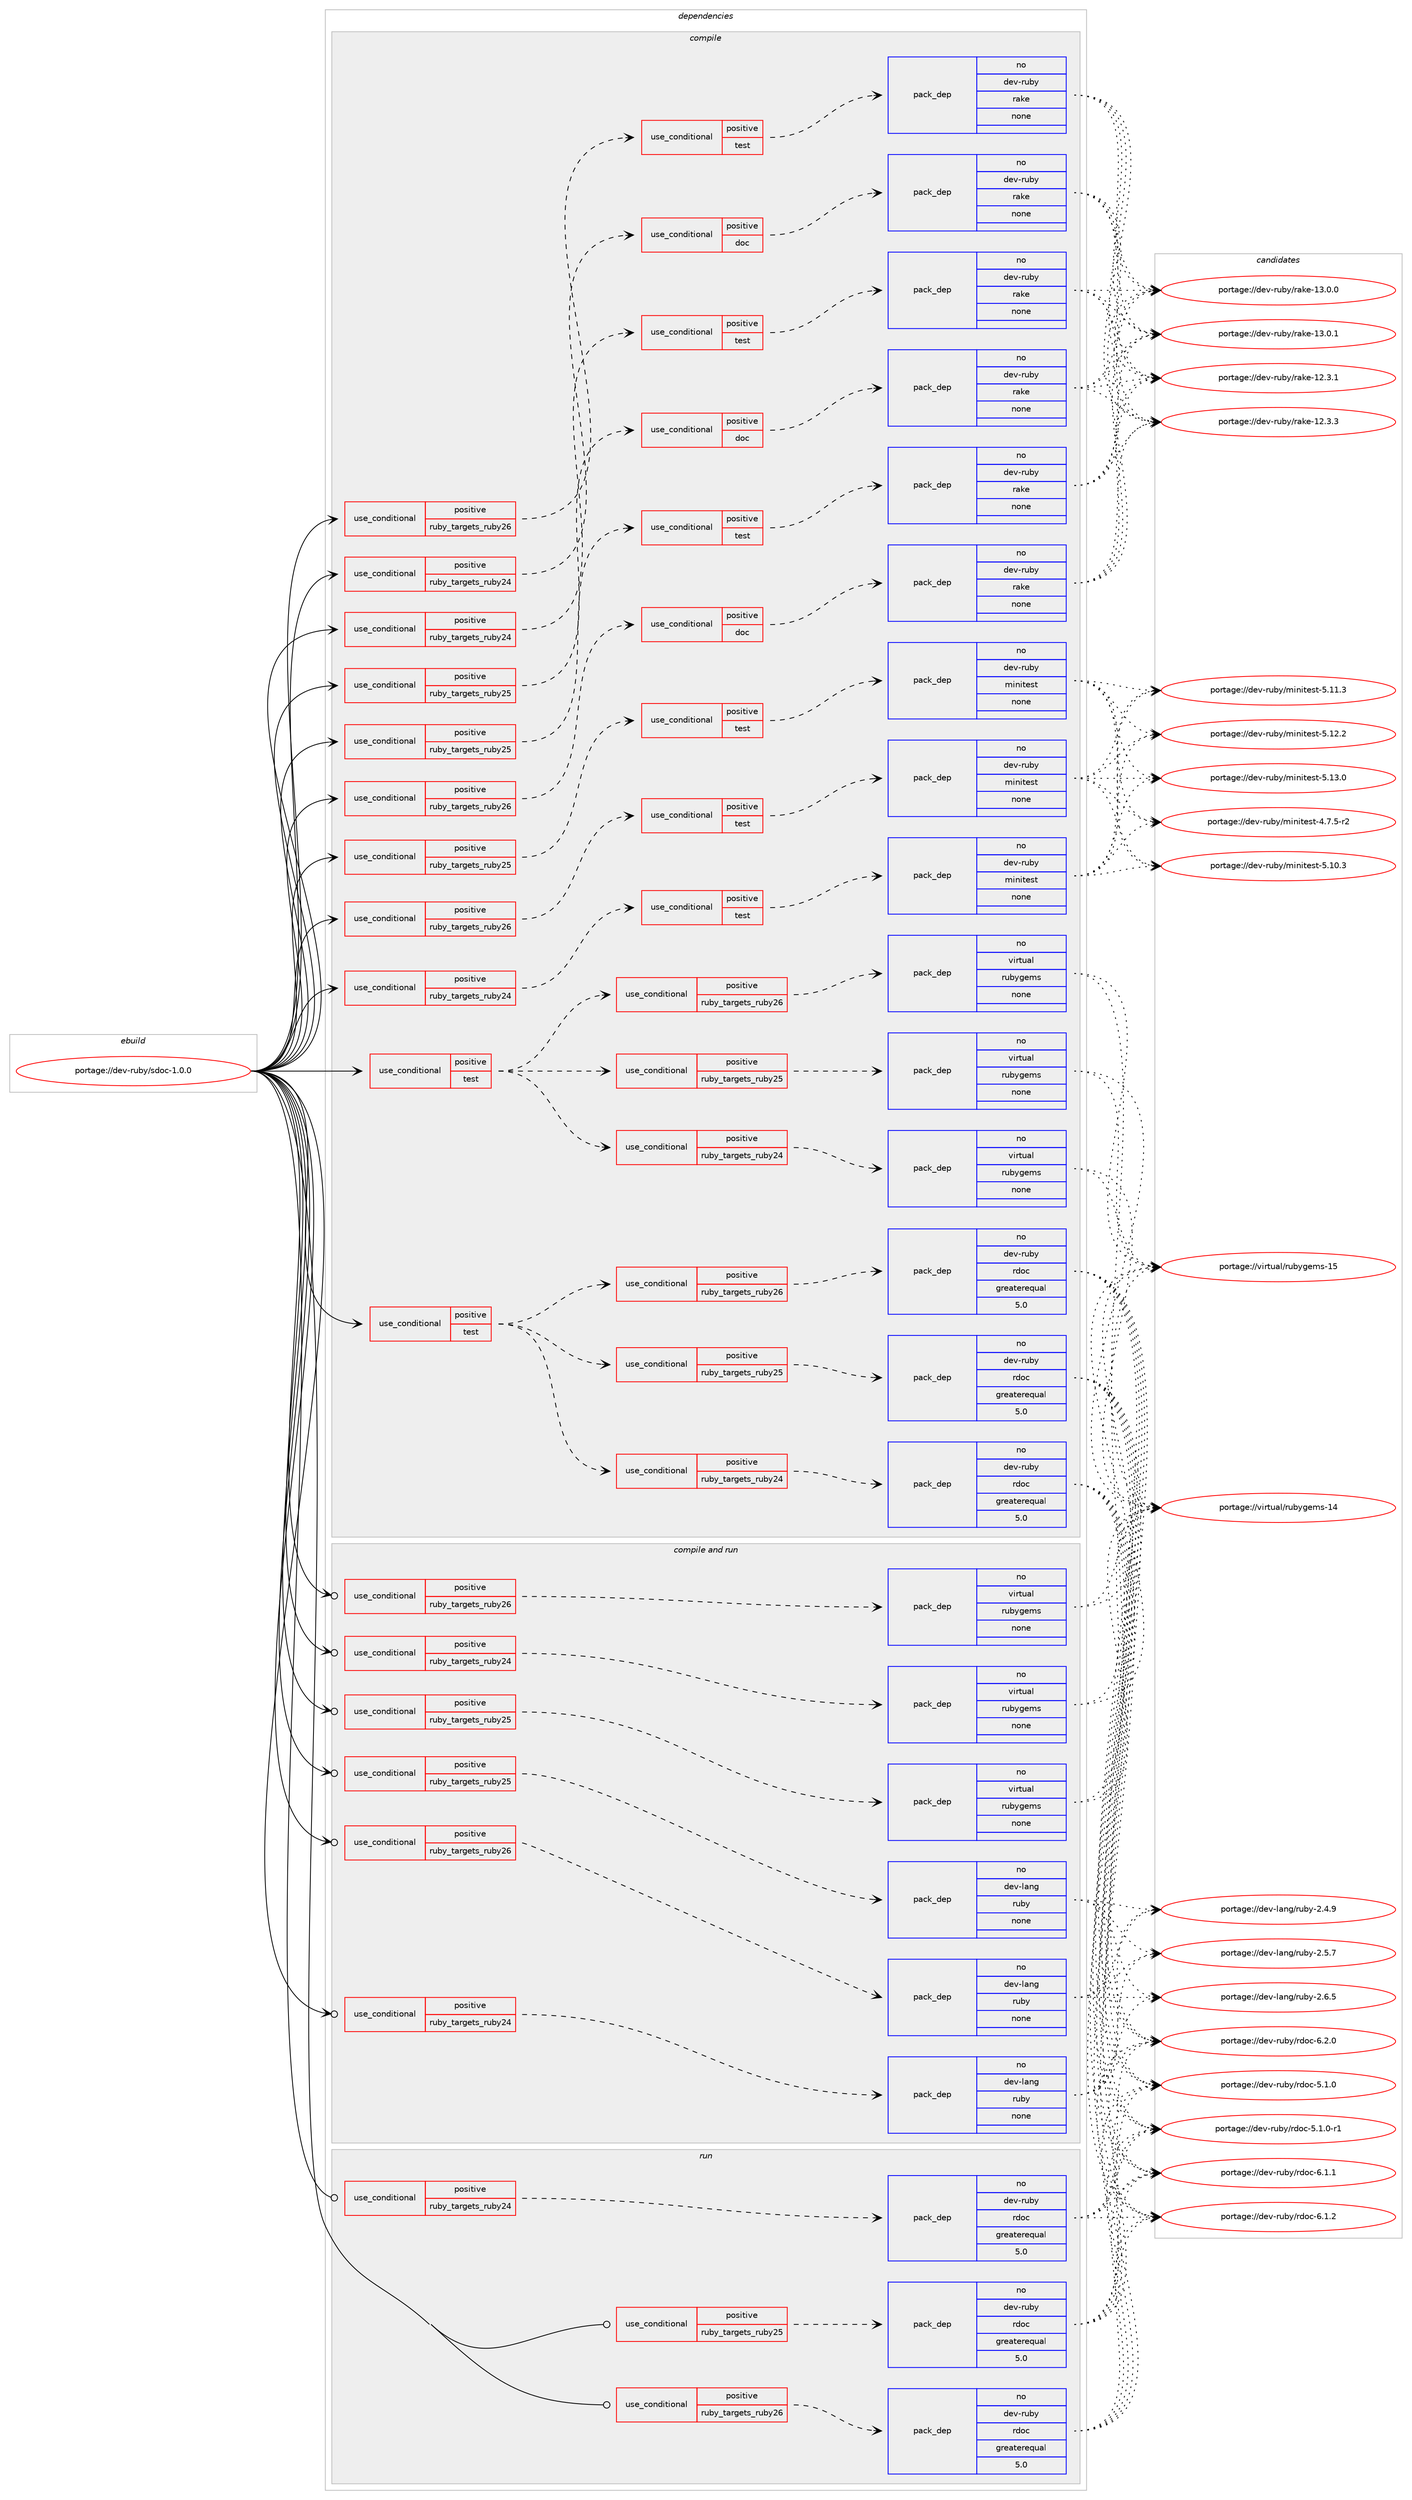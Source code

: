 digraph prolog {

# *************
# Graph options
# *************

newrank=true;
concentrate=true;
compound=true;
graph [rankdir=LR,fontname=Helvetica,fontsize=10,ranksep=1.5];#, ranksep=2.5, nodesep=0.2];
edge  [arrowhead=vee];
node  [fontname=Helvetica,fontsize=10];

# **********
# The ebuild
# **********

subgraph cluster_leftcol {
color=gray;
rank=same;
label=<<i>ebuild</i>>;
id [label="portage://dev-ruby/sdoc-1.0.0", color=red, width=4, href="../dev-ruby/sdoc-1.0.0.svg"];
}

# ****************
# The dependencies
# ****************

subgraph cluster_midcol {
color=gray;
label=<<i>dependencies</i>>;
subgraph cluster_compile {
fillcolor="#eeeeee";
style=filled;
label=<<i>compile</i>>;
subgraph cond65854 {
dependency248733 [label=<<TABLE BORDER="0" CELLBORDER="1" CELLSPACING="0" CELLPADDING="4"><TR><TD ROWSPAN="3" CELLPADDING="10">use_conditional</TD></TR><TR><TD>positive</TD></TR><TR><TD>ruby_targets_ruby24</TD></TR></TABLE>>, shape=none, color=red];
subgraph cond65855 {
dependency248734 [label=<<TABLE BORDER="0" CELLBORDER="1" CELLSPACING="0" CELLPADDING="4"><TR><TD ROWSPAN="3" CELLPADDING="10">use_conditional</TD></TR><TR><TD>positive</TD></TR><TR><TD>doc</TD></TR></TABLE>>, shape=none, color=red];
subgraph pack179336 {
dependency248735 [label=<<TABLE BORDER="0" CELLBORDER="1" CELLSPACING="0" CELLPADDING="4" WIDTH="220"><TR><TD ROWSPAN="6" CELLPADDING="30">pack_dep</TD></TR><TR><TD WIDTH="110">no</TD></TR><TR><TD>dev-ruby</TD></TR><TR><TD>rake</TD></TR><TR><TD>none</TD></TR><TR><TD></TD></TR></TABLE>>, shape=none, color=blue];
}
dependency248734:e -> dependency248735:w [weight=20,style="dashed",arrowhead="vee"];
}
dependency248733:e -> dependency248734:w [weight=20,style="dashed",arrowhead="vee"];
}
id:e -> dependency248733:w [weight=20,style="solid",arrowhead="vee"];
subgraph cond65856 {
dependency248736 [label=<<TABLE BORDER="0" CELLBORDER="1" CELLSPACING="0" CELLPADDING="4"><TR><TD ROWSPAN="3" CELLPADDING="10">use_conditional</TD></TR><TR><TD>positive</TD></TR><TR><TD>ruby_targets_ruby24</TD></TR></TABLE>>, shape=none, color=red];
subgraph cond65857 {
dependency248737 [label=<<TABLE BORDER="0" CELLBORDER="1" CELLSPACING="0" CELLPADDING="4"><TR><TD ROWSPAN="3" CELLPADDING="10">use_conditional</TD></TR><TR><TD>positive</TD></TR><TR><TD>test</TD></TR></TABLE>>, shape=none, color=red];
subgraph pack179337 {
dependency248738 [label=<<TABLE BORDER="0" CELLBORDER="1" CELLSPACING="0" CELLPADDING="4" WIDTH="220"><TR><TD ROWSPAN="6" CELLPADDING="30">pack_dep</TD></TR><TR><TD WIDTH="110">no</TD></TR><TR><TD>dev-ruby</TD></TR><TR><TD>minitest</TD></TR><TR><TD>none</TD></TR><TR><TD></TD></TR></TABLE>>, shape=none, color=blue];
}
dependency248737:e -> dependency248738:w [weight=20,style="dashed",arrowhead="vee"];
}
dependency248736:e -> dependency248737:w [weight=20,style="dashed",arrowhead="vee"];
}
id:e -> dependency248736:w [weight=20,style="solid",arrowhead="vee"];
subgraph cond65858 {
dependency248739 [label=<<TABLE BORDER="0" CELLBORDER="1" CELLSPACING="0" CELLPADDING="4"><TR><TD ROWSPAN="3" CELLPADDING="10">use_conditional</TD></TR><TR><TD>positive</TD></TR><TR><TD>ruby_targets_ruby24</TD></TR></TABLE>>, shape=none, color=red];
subgraph cond65859 {
dependency248740 [label=<<TABLE BORDER="0" CELLBORDER="1" CELLSPACING="0" CELLPADDING="4"><TR><TD ROWSPAN="3" CELLPADDING="10">use_conditional</TD></TR><TR><TD>positive</TD></TR><TR><TD>test</TD></TR></TABLE>>, shape=none, color=red];
subgraph pack179338 {
dependency248741 [label=<<TABLE BORDER="0" CELLBORDER="1" CELLSPACING="0" CELLPADDING="4" WIDTH="220"><TR><TD ROWSPAN="6" CELLPADDING="30">pack_dep</TD></TR><TR><TD WIDTH="110">no</TD></TR><TR><TD>dev-ruby</TD></TR><TR><TD>rake</TD></TR><TR><TD>none</TD></TR><TR><TD></TD></TR></TABLE>>, shape=none, color=blue];
}
dependency248740:e -> dependency248741:w [weight=20,style="dashed",arrowhead="vee"];
}
dependency248739:e -> dependency248740:w [weight=20,style="dashed",arrowhead="vee"];
}
id:e -> dependency248739:w [weight=20,style="solid",arrowhead="vee"];
subgraph cond65860 {
dependency248742 [label=<<TABLE BORDER="0" CELLBORDER="1" CELLSPACING="0" CELLPADDING="4"><TR><TD ROWSPAN="3" CELLPADDING="10">use_conditional</TD></TR><TR><TD>positive</TD></TR><TR><TD>ruby_targets_ruby25</TD></TR></TABLE>>, shape=none, color=red];
subgraph cond65861 {
dependency248743 [label=<<TABLE BORDER="0" CELLBORDER="1" CELLSPACING="0" CELLPADDING="4"><TR><TD ROWSPAN="3" CELLPADDING="10">use_conditional</TD></TR><TR><TD>positive</TD></TR><TR><TD>doc</TD></TR></TABLE>>, shape=none, color=red];
subgraph pack179339 {
dependency248744 [label=<<TABLE BORDER="0" CELLBORDER="1" CELLSPACING="0" CELLPADDING="4" WIDTH="220"><TR><TD ROWSPAN="6" CELLPADDING="30">pack_dep</TD></TR><TR><TD WIDTH="110">no</TD></TR><TR><TD>dev-ruby</TD></TR><TR><TD>rake</TD></TR><TR><TD>none</TD></TR><TR><TD></TD></TR></TABLE>>, shape=none, color=blue];
}
dependency248743:e -> dependency248744:w [weight=20,style="dashed",arrowhead="vee"];
}
dependency248742:e -> dependency248743:w [weight=20,style="dashed",arrowhead="vee"];
}
id:e -> dependency248742:w [weight=20,style="solid",arrowhead="vee"];
subgraph cond65862 {
dependency248745 [label=<<TABLE BORDER="0" CELLBORDER="1" CELLSPACING="0" CELLPADDING="4"><TR><TD ROWSPAN="3" CELLPADDING="10">use_conditional</TD></TR><TR><TD>positive</TD></TR><TR><TD>ruby_targets_ruby25</TD></TR></TABLE>>, shape=none, color=red];
subgraph cond65863 {
dependency248746 [label=<<TABLE BORDER="0" CELLBORDER="1" CELLSPACING="0" CELLPADDING="4"><TR><TD ROWSPAN="3" CELLPADDING="10">use_conditional</TD></TR><TR><TD>positive</TD></TR><TR><TD>test</TD></TR></TABLE>>, shape=none, color=red];
subgraph pack179340 {
dependency248747 [label=<<TABLE BORDER="0" CELLBORDER="1" CELLSPACING="0" CELLPADDING="4" WIDTH="220"><TR><TD ROWSPAN="6" CELLPADDING="30">pack_dep</TD></TR><TR><TD WIDTH="110">no</TD></TR><TR><TD>dev-ruby</TD></TR><TR><TD>minitest</TD></TR><TR><TD>none</TD></TR><TR><TD></TD></TR></TABLE>>, shape=none, color=blue];
}
dependency248746:e -> dependency248747:w [weight=20,style="dashed",arrowhead="vee"];
}
dependency248745:e -> dependency248746:w [weight=20,style="dashed",arrowhead="vee"];
}
id:e -> dependency248745:w [weight=20,style="solid",arrowhead="vee"];
subgraph cond65864 {
dependency248748 [label=<<TABLE BORDER="0" CELLBORDER="1" CELLSPACING="0" CELLPADDING="4"><TR><TD ROWSPAN="3" CELLPADDING="10">use_conditional</TD></TR><TR><TD>positive</TD></TR><TR><TD>ruby_targets_ruby25</TD></TR></TABLE>>, shape=none, color=red];
subgraph cond65865 {
dependency248749 [label=<<TABLE BORDER="0" CELLBORDER="1" CELLSPACING="0" CELLPADDING="4"><TR><TD ROWSPAN="3" CELLPADDING="10">use_conditional</TD></TR><TR><TD>positive</TD></TR><TR><TD>test</TD></TR></TABLE>>, shape=none, color=red];
subgraph pack179341 {
dependency248750 [label=<<TABLE BORDER="0" CELLBORDER="1" CELLSPACING="0" CELLPADDING="4" WIDTH="220"><TR><TD ROWSPAN="6" CELLPADDING="30">pack_dep</TD></TR><TR><TD WIDTH="110">no</TD></TR><TR><TD>dev-ruby</TD></TR><TR><TD>rake</TD></TR><TR><TD>none</TD></TR><TR><TD></TD></TR></TABLE>>, shape=none, color=blue];
}
dependency248749:e -> dependency248750:w [weight=20,style="dashed",arrowhead="vee"];
}
dependency248748:e -> dependency248749:w [weight=20,style="dashed",arrowhead="vee"];
}
id:e -> dependency248748:w [weight=20,style="solid",arrowhead="vee"];
subgraph cond65866 {
dependency248751 [label=<<TABLE BORDER="0" CELLBORDER="1" CELLSPACING="0" CELLPADDING="4"><TR><TD ROWSPAN="3" CELLPADDING="10">use_conditional</TD></TR><TR><TD>positive</TD></TR><TR><TD>ruby_targets_ruby26</TD></TR></TABLE>>, shape=none, color=red];
subgraph cond65867 {
dependency248752 [label=<<TABLE BORDER="0" CELLBORDER="1" CELLSPACING="0" CELLPADDING="4"><TR><TD ROWSPAN="3" CELLPADDING="10">use_conditional</TD></TR><TR><TD>positive</TD></TR><TR><TD>doc</TD></TR></TABLE>>, shape=none, color=red];
subgraph pack179342 {
dependency248753 [label=<<TABLE BORDER="0" CELLBORDER="1" CELLSPACING="0" CELLPADDING="4" WIDTH="220"><TR><TD ROWSPAN="6" CELLPADDING="30">pack_dep</TD></TR><TR><TD WIDTH="110">no</TD></TR><TR><TD>dev-ruby</TD></TR><TR><TD>rake</TD></TR><TR><TD>none</TD></TR><TR><TD></TD></TR></TABLE>>, shape=none, color=blue];
}
dependency248752:e -> dependency248753:w [weight=20,style="dashed",arrowhead="vee"];
}
dependency248751:e -> dependency248752:w [weight=20,style="dashed",arrowhead="vee"];
}
id:e -> dependency248751:w [weight=20,style="solid",arrowhead="vee"];
subgraph cond65868 {
dependency248754 [label=<<TABLE BORDER="0" CELLBORDER="1" CELLSPACING="0" CELLPADDING="4"><TR><TD ROWSPAN="3" CELLPADDING="10">use_conditional</TD></TR><TR><TD>positive</TD></TR><TR><TD>ruby_targets_ruby26</TD></TR></TABLE>>, shape=none, color=red];
subgraph cond65869 {
dependency248755 [label=<<TABLE BORDER="0" CELLBORDER="1" CELLSPACING="0" CELLPADDING="4"><TR><TD ROWSPAN="3" CELLPADDING="10">use_conditional</TD></TR><TR><TD>positive</TD></TR><TR><TD>test</TD></TR></TABLE>>, shape=none, color=red];
subgraph pack179343 {
dependency248756 [label=<<TABLE BORDER="0" CELLBORDER="1" CELLSPACING="0" CELLPADDING="4" WIDTH="220"><TR><TD ROWSPAN="6" CELLPADDING="30">pack_dep</TD></TR><TR><TD WIDTH="110">no</TD></TR><TR><TD>dev-ruby</TD></TR><TR><TD>minitest</TD></TR><TR><TD>none</TD></TR><TR><TD></TD></TR></TABLE>>, shape=none, color=blue];
}
dependency248755:e -> dependency248756:w [weight=20,style="dashed",arrowhead="vee"];
}
dependency248754:e -> dependency248755:w [weight=20,style="dashed",arrowhead="vee"];
}
id:e -> dependency248754:w [weight=20,style="solid",arrowhead="vee"];
subgraph cond65870 {
dependency248757 [label=<<TABLE BORDER="0" CELLBORDER="1" CELLSPACING="0" CELLPADDING="4"><TR><TD ROWSPAN="3" CELLPADDING="10">use_conditional</TD></TR><TR><TD>positive</TD></TR><TR><TD>ruby_targets_ruby26</TD></TR></TABLE>>, shape=none, color=red];
subgraph cond65871 {
dependency248758 [label=<<TABLE BORDER="0" CELLBORDER="1" CELLSPACING="0" CELLPADDING="4"><TR><TD ROWSPAN="3" CELLPADDING="10">use_conditional</TD></TR><TR><TD>positive</TD></TR><TR><TD>test</TD></TR></TABLE>>, shape=none, color=red];
subgraph pack179344 {
dependency248759 [label=<<TABLE BORDER="0" CELLBORDER="1" CELLSPACING="0" CELLPADDING="4" WIDTH="220"><TR><TD ROWSPAN="6" CELLPADDING="30">pack_dep</TD></TR><TR><TD WIDTH="110">no</TD></TR><TR><TD>dev-ruby</TD></TR><TR><TD>rake</TD></TR><TR><TD>none</TD></TR><TR><TD></TD></TR></TABLE>>, shape=none, color=blue];
}
dependency248758:e -> dependency248759:w [weight=20,style="dashed",arrowhead="vee"];
}
dependency248757:e -> dependency248758:w [weight=20,style="dashed",arrowhead="vee"];
}
id:e -> dependency248757:w [weight=20,style="solid",arrowhead="vee"];
subgraph cond65872 {
dependency248760 [label=<<TABLE BORDER="0" CELLBORDER="1" CELLSPACING="0" CELLPADDING="4"><TR><TD ROWSPAN="3" CELLPADDING="10">use_conditional</TD></TR><TR><TD>positive</TD></TR><TR><TD>test</TD></TR></TABLE>>, shape=none, color=red];
subgraph cond65873 {
dependency248761 [label=<<TABLE BORDER="0" CELLBORDER="1" CELLSPACING="0" CELLPADDING="4"><TR><TD ROWSPAN="3" CELLPADDING="10">use_conditional</TD></TR><TR><TD>positive</TD></TR><TR><TD>ruby_targets_ruby24</TD></TR></TABLE>>, shape=none, color=red];
subgraph pack179345 {
dependency248762 [label=<<TABLE BORDER="0" CELLBORDER="1" CELLSPACING="0" CELLPADDING="4" WIDTH="220"><TR><TD ROWSPAN="6" CELLPADDING="30">pack_dep</TD></TR><TR><TD WIDTH="110">no</TD></TR><TR><TD>dev-ruby</TD></TR><TR><TD>rdoc</TD></TR><TR><TD>greaterequal</TD></TR><TR><TD>5.0</TD></TR></TABLE>>, shape=none, color=blue];
}
dependency248761:e -> dependency248762:w [weight=20,style="dashed",arrowhead="vee"];
}
dependency248760:e -> dependency248761:w [weight=20,style="dashed",arrowhead="vee"];
subgraph cond65874 {
dependency248763 [label=<<TABLE BORDER="0" CELLBORDER="1" CELLSPACING="0" CELLPADDING="4"><TR><TD ROWSPAN="3" CELLPADDING="10">use_conditional</TD></TR><TR><TD>positive</TD></TR><TR><TD>ruby_targets_ruby25</TD></TR></TABLE>>, shape=none, color=red];
subgraph pack179346 {
dependency248764 [label=<<TABLE BORDER="0" CELLBORDER="1" CELLSPACING="0" CELLPADDING="4" WIDTH="220"><TR><TD ROWSPAN="6" CELLPADDING="30">pack_dep</TD></TR><TR><TD WIDTH="110">no</TD></TR><TR><TD>dev-ruby</TD></TR><TR><TD>rdoc</TD></TR><TR><TD>greaterequal</TD></TR><TR><TD>5.0</TD></TR></TABLE>>, shape=none, color=blue];
}
dependency248763:e -> dependency248764:w [weight=20,style="dashed",arrowhead="vee"];
}
dependency248760:e -> dependency248763:w [weight=20,style="dashed",arrowhead="vee"];
subgraph cond65875 {
dependency248765 [label=<<TABLE BORDER="0" CELLBORDER="1" CELLSPACING="0" CELLPADDING="4"><TR><TD ROWSPAN="3" CELLPADDING="10">use_conditional</TD></TR><TR><TD>positive</TD></TR><TR><TD>ruby_targets_ruby26</TD></TR></TABLE>>, shape=none, color=red];
subgraph pack179347 {
dependency248766 [label=<<TABLE BORDER="0" CELLBORDER="1" CELLSPACING="0" CELLPADDING="4" WIDTH="220"><TR><TD ROWSPAN="6" CELLPADDING="30">pack_dep</TD></TR><TR><TD WIDTH="110">no</TD></TR><TR><TD>dev-ruby</TD></TR><TR><TD>rdoc</TD></TR><TR><TD>greaterequal</TD></TR><TR><TD>5.0</TD></TR></TABLE>>, shape=none, color=blue];
}
dependency248765:e -> dependency248766:w [weight=20,style="dashed",arrowhead="vee"];
}
dependency248760:e -> dependency248765:w [weight=20,style="dashed",arrowhead="vee"];
}
id:e -> dependency248760:w [weight=20,style="solid",arrowhead="vee"];
subgraph cond65876 {
dependency248767 [label=<<TABLE BORDER="0" CELLBORDER="1" CELLSPACING="0" CELLPADDING="4"><TR><TD ROWSPAN="3" CELLPADDING="10">use_conditional</TD></TR><TR><TD>positive</TD></TR><TR><TD>test</TD></TR></TABLE>>, shape=none, color=red];
subgraph cond65877 {
dependency248768 [label=<<TABLE BORDER="0" CELLBORDER="1" CELLSPACING="0" CELLPADDING="4"><TR><TD ROWSPAN="3" CELLPADDING="10">use_conditional</TD></TR><TR><TD>positive</TD></TR><TR><TD>ruby_targets_ruby24</TD></TR></TABLE>>, shape=none, color=red];
subgraph pack179348 {
dependency248769 [label=<<TABLE BORDER="0" CELLBORDER="1" CELLSPACING="0" CELLPADDING="4" WIDTH="220"><TR><TD ROWSPAN="6" CELLPADDING="30">pack_dep</TD></TR><TR><TD WIDTH="110">no</TD></TR><TR><TD>virtual</TD></TR><TR><TD>rubygems</TD></TR><TR><TD>none</TD></TR><TR><TD></TD></TR></TABLE>>, shape=none, color=blue];
}
dependency248768:e -> dependency248769:w [weight=20,style="dashed",arrowhead="vee"];
}
dependency248767:e -> dependency248768:w [weight=20,style="dashed",arrowhead="vee"];
subgraph cond65878 {
dependency248770 [label=<<TABLE BORDER="0" CELLBORDER="1" CELLSPACING="0" CELLPADDING="4"><TR><TD ROWSPAN="3" CELLPADDING="10">use_conditional</TD></TR><TR><TD>positive</TD></TR><TR><TD>ruby_targets_ruby25</TD></TR></TABLE>>, shape=none, color=red];
subgraph pack179349 {
dependency248771 [label=<<TABLE BORDER="0" CELLBORDER="1" CELLSPACING="0" CELLPADDING="4" WIDTH="220"><TR><TD ROWSPAN="6" CELLPADDING="30">pack_dep</TD></TR><TR><TD WIDTH="110">no</TD></TR><TR><TD>virtual</TD></TR><TR><TD>rubygems</TD></TR><TR><TD>none</TD></TR><TR><TD></TD></TR></TABLE>>, shape=none, color=blue];
}
dependency248770:e -> dependency248771:w [weight=20,style="dashed",arrowhead="vee"];
}
dependency248767:e -> dependency248770:w [weight=20,style="dashed",arrowhead="vee"];
subgraph cond65879 {
dependency248772 [label=<<TABLE BORDER="0" CELLBORDER="1" CELLSPACING="0" CELLPADDING="4"><TR><TD ROWSPAN="3" CELLPADDING="10">use_conditional</TD></TR><TR><TD>positive</TD></TR><TR><TD>ruby_targets_ruby26</TD></TR></TABLE>>, shape=none, color=red];
subgraph pack179350 {
dependency248773 [label=<<TABLE BORDER="0" CELLBORDER="1" CELLSPACING="0" CELLPADDING="4" WIDTH="220"><TR><TD ROWSPAN="6" CELLPADDING="30">pack_dep</TD></TR><TR><TD WIDTH="110">no</TD></TR><TR><TD>virtual</TD></TR><TR><TD>rubygems</TD></TR><TR><TD>none</TD></TR><TR><TD></TD></TR></TABLE>>, shape=none, color=blue];
}
dependency248772:e -> dependency248773:w [weight=20,style="dashed",arrowhead="vee"];
}
dependency248767:e -> dependency248772:w [weight=20,style="dashed",arrowhead="vee"];
}
id:e -> dependency248767:w [weight=20,style="solid",arrowhead="vee"];
}
subgraph cluster_compileandrun {
fillcolor="#eeeeee";
style=filled;
label=<<i>compile and run</i>>;
subgraph cond65880 {
dependency248774 [label=<<TABLE BORDER="0" CELLBORDER="1" CELLSPACING="0" CELLPADDING="4"><TR><TD ROWSPAN="3" CELLPADDING="10">use_conditional</TD></TR><TR><TD>positive</TD></TR><TR><TD>ruby_targets_ruby24</TD></TR></TABLE>>, shape=none, color=red];
subgraph pack179351 {
dependency248775 [label=<<TABLE BORDER="0" CELLBORDER="1" CELLSPACING="0" CELLPADDING="4" WIDTH="220"><TR><TD ROWSPAN="6" CELLPADDING="30">pack_dep</TD></TR><TR><TD WIDTH="110">no</TD></TR><TR><TD>dev-lang</TD></TR><TR><TD>ruby</TD></TR><TR><TD>none</TD></TR><TR><TD></TD></TR></TABLE>>, shape=none, color=blue];
}
dependency248774:e -> dependency248775:w [weight=20,style="dashed",arrowhead="vee"];
}
id:e -> dependency248774:w [weight=20,style="solid",arrowhead="odotvee"];
subgraph cond65881 {
dependency248776 [label=<<TABLE BORDER="0" CELLBORDER="1" CELLSPACING="0" CELLPADDING="4"><TR><TD ROWSPAN="3" CELLPADDING="10">use_conditional</TD></TR><TR><TD>positive</TD></TR><TR><TD>ruby_targets_ruby24</TD></TR></TABLE>>, shape=none, color=red];
subgraph pack179352 {
dependency248777 [label=<<TABLE BORDER="0" CELLBORDER="1" CELLSPACING="0" CELLPADDING="4" WIDTH="220"><TR><TD ROWSPAN="6" CELLPADDING="30">pack_dep</TD></TR><TR><TD WIDTH="110">no</TD></TR><TR><TD>virtual</TD></TR><TR><TD>rubygems</TD></TR><TR><TD>none</TD></TR><TR><TD></TD></TR></TABLE>>, shape=none, color=blue];
}
dependency248776:e -> dependency248777:w [weight=20,style="dashed",arrowhead="vee"];
}
id:e -> dependency248776:w [weight=20,style="solid",arrowhead="odotvee"];
subgraph cond65882 {
dependency248778 [label=<<TABLE BORDER="0" CELLBORDER="1" CELLSPACING="0" CELLPADDING="4"><TR><TD ROWSPAN="3" CELLPADDING="10">use_conditional</TD></TR><TR><TD>positive</TD></TR><TR><TD>ruby_targets_ruby25</TD></TR></TABLE>>, shape=none, color=red];
subgraph pack179353 {
dependency248779 [label=<<TABLE BORDER="0" CELLBORDER="1" CELLSPACING="0" CELLPADDING="4" WIDTH="220"><TR><TD ROWSPAN="6" CELLPADDING="30">pack_dep</TD></TR><TR><TD WIDTH="110">no</TD></TR><TR><TD>dev-lang</TD></TR><TR><TD>ruby</TD></TR><TR><TD>none</TD></TR><TR><TD></TD></TR></TABLE>>, shape=none, color=blue];
}
dependency248778:e -> dependency248779:w [weight=20,style="dashed",arrowhead="vee"];
}
id:e -> dependency248778:w [weight=20,style="solid",arrowhead="odotvee"];
subgraph cond65883 {
dependency248780 [label=<<TABLE BORDER="0" CELLBORDER="1" CELLSPACING="0" CELLPADDING="4"><TR><TD ROWSPAN="3" CELLPADDING="10">use_conditional</TD></TR><TR><TD>positive</TD></TR><TR><TD>ruby_targets_ruby25</TD></TR></TABLE>>, shape=none, color=red];
subgraph pack179354 {
dependency248781 [label=<<TABLE BORDER="0" CELLBORDER="1" CELLSPACING="0" CELLPADDING="4" WIDTH="220"><TR><TD ROWSPAN="6" CELLPADDING="30">pack_dep</TD></TR><TR><TD WIDTH="110">no</TD></TR><TR><TD>virtual</TD></TR><TR><TD>rubygems</TD></TR><TR><TD>none</TD></TR><TR><TD></TD></TR></TABLE>>, shape=none, color=blue];
}
dependency248780:e -> dependency248781:w [weight=20,style="dashed",arrowhead="vee"];
}
id:e -> dependency248780:w [weight=20,style="solid",arrowhead="odotvee"];
subgraph cond65884 {
dependency248782 [label=<<TABLE BORDER="0" CELLBORDER="1" CELLSPACING="0" CELLPADDING="4"><TR><TD ROWSPAN="3" CELLPADDING="10">use_conditional</TD></TR><TR><TD>positive</TD></TR><TR><TD>ruby_targets_ruby26</TD></TR></TABLE>>, shape=none, color=red];
subgraph pack179355 {
dependency248783 [label=<<TABLE BORDER="0" CELLBORDER="1" CELLSPACING="0" CELLPADDING="4" WIDTH="220"><TR><TD ROWSPAN="6" CELLPADDING="30">pack_dep</TD></TR><TR><TD WIDTH="110">no</TD></TR><TR><TD>dev-lang</TD></TR><TR><TD>ruby</TD></TR><TR><TD>none</TD></TR><TR><TD></TD></TR></TABLE>>, shape=none, color=blue];
}
dependency248782:e -> dependency248783:w [weight=20,style="dashed",arrowhead="vee"];
}
id:e -> dependency248782:w [weight=20,style="solid",arrowhead="odotvee"];
subgraph cond65885 {
dependency248784 [label=<<TABLE BORDER="0" CELLBORDER="1" CELLSPACING="0" CELLPADDING="4"><TR><TD ROWSPAN="3" CELLPADDING="10">use_conditional</TD></TR><TR><TD>positive</TD></TR><TR><TD>ruby_targets_ruby26</TD></TR></TABLE>>, shape=none, color=red];
subgraph pack179356 {
dependency248785 [label=<<TABLE BORDER="0" CELLBORDER="1" CELLSPACING="0" CELLPADDING="4" WIDTH="220"><TR><TD ROWSPAN="6" CELLPADDING="30">pack_dep</TD></TR><TR><TD WIDTH="110">no</TD></TR><TR><TD>virtual</TD></TR><TR><TD>rubygems</TD></TR><TR><TD>none</TD></TR><TR><TD></TD></TR></TABLE>>, shape=none, color=blue];
}
dependency248784:e -> dependency248785:w [weight=20,style="dashed",arrowhead="vee"];
}
id:e -> dependency248784:w [weight=20,style="solid",arrowhead="odotvee"];
}
subgraph cluster_run {
fillcolor="#eeeeee";
style=filled;
label=<<i>run</i>>;
subgraph cond65886 {
dependency248786 [label=<<TABLE BORDER="0" CELLBORDER="1" CELLSPACING="0" CELLPADDING="4"><TR><TD ROWSPAN="3" CELLPADDING="10">use_conditional</TD></TR><TR><TD>positive</TD></TR><TR><TD>ruby_targets_ruby24</TD></TR></TABLE>>, shape=none, color=red];
subgraph pack179357 {
dependency248787 [label=<<TABLE BORDER="0" CELLBORDER="1" CELLSPACING="0" CELLPADDING="4" WIDTH="220"><TR><TD ROWSPAN="6" CELLPADDING="30">pack_dep</TD></TR><TR><TD WIDTH="110">no</TD></TR><TR><TD>dev-ruby</TD></TR><TR><TD>rdoc</TD></TR><TR><TD>greaterequal</TD></TR><TR><TD>5.0</TD></TR></TABLE>>, shape=none, color=blue];
}
dependency248786:e -> dependency248787:w [weight=20,style="dashed",arrowhead="vee"];
}
id:e -> dependency248786:w [weight=20,style="solid",arrowhead="odot"];
subgraph cond65887 {
dependency248788 [label=<<TABLE BORDER="0" CELLBORDER="1" CELLSPACING="0" CELLPADDING="4"><TR><TD ROWSPAN="3" CELLPADDING="10">use_conditional</TD></TR><TR><TD>positive</TD></TR><TR><TD>ruby_targets_ruby25</TD></TR></TABLE>>, shape=none, color=red];
subgraph pack179358 {
dependency248789 [label=<<TABLE BORDER="0" CELLBORDER="1" CELLSPACING="0" CELLPADDING="4" WIDTH="220"><TR><TD ROWSPAN="6" CELLPADDING="30">pack_dep</TD></TR><TR><TD WIDTH="110">no</TD></TR><TR><TD>dev-ruby</TD></TR><TR><TD>rdoc</TD></TR><TR><TD>greaterequal</TD></TR><TR><TD>5.0</TD></TR></TABLE>>, shape=none, color=blue];
}
dependency248788:e -> dependency248789:w [weight=20,style="dashed",arrowhead="vee"];
}
id:e -> dependency248788:w [weight=20,style="solid",arrowhead="odot"];
subgraph cond65888 {
dependency248790 [label=<<TABLE BORDER="0" CELLBORDER="1" CELLSPACING="0" CELLPADDING="4"><TR><TD ROWSPAN="3" CELLPADDING="10">use_conditional</TD></TR><TR><TD>positive</TD></TR><TR><TD>ruby_targets_ruby26</TD></TR></TABLE>>, shape=none, color=red];
subgraph pack179359 {
dependency248791 [label=<<TABLE BORDER="0" CELLBORDER="1" CELLSPACING="0" CELLPADDING="4" WIDTH="220"><TR><TD ROWSPAN="6" CELLPADDING="30">pack_dep</TD></TR><TR><TD WIDTH="110">no</TD></TR><TR><TD>dev-ruby</TD></TR><TR><TD>rdoc</TD></TR><TR><TD>greaterequal</TD></TR><TR><TD>5.0</TD></TR></TABLE>>, shape=none, color=blue];
}
dependency248790:e -> dependency248791:w [weight=20,style="dashed",arrowhead="vee"];
}
id:e -> dependency248790:w [weight=20,style="solid",arrowhead="odot"];
}
}

# **************
# The candidates
# **************

subgraph cluster_choices {
rank=same;
color=gray;
label=<<i>candidates</i>>;

subgraph choice179336 {
color=black;
nodesep=1;
choiceportage1001011184511411798121471149710710145495046514649 [label="portage://dev-ruby/rake-12.3.1", color=red, width=4,href="../dev-ruby/rake-12.3.1.svg"];
choiceportage1001011184511411798121471149710710145495046514651 [label="portage://dev-ruby/rake-12.3.3", color=red, width=4,href="../dev-ruby/rake-12.3.3.svg"];
choiceportage1001011184511411798121471149710710145495146484648 [label="portage://dev-ruby/rake-13.0.0", color=red, width=4,href="../dev-ruby/rake-13.0.0.svg"];
choiceportage1001011184511411798121471149710710145495146484649 [label="portage://dev-ruby/rake-13.0.1", color=red, width=4,href="../dev-ruby/rake-13.0.1.svg"];
dependency248735:e -> choiceportage1001011184511411798121471149710710145495046514649:w [style=dotted,weight="100"];
dependency248735:e -> choiceportage1001011184511411798121471149710710145495046514651:w [style=dotted,weight="100"];
dependency248735:e -> choiceportage1001011184511411798121471149710710145495146484648:w [style=dotted,weight="100"];
dependency248735:e -> choiceportage1001011184511411798121471149710710145495146484649:w [style=dotted,weight="100"];
}
subgraph choice179337 {
color=black;
nodesep=1;
choiceportage1001011184511411798121471091051101051161011151164552465546534511450 [label="portage://dev-ruby/minitest-4.7.5-r2", color=red, width=4,href="../dev-ruby/minitest-4.7.5-r2.svg"];
choiceportage10010111845114117981214710910511010511610111511645534649484651 [label="portage://dev-ruby/minitest-5.10.3", color=red, width=4,href="../dev-ruby/minitest-5.10.3.svg"];
choiceportage10010111845114117981214710910511010511610111511645534649494651 [label="portage://dev-ruby/minitest-5.11.3", color=red, width=4,href="../dev-ruby/minitest-5.11.3.svg"];
choiceportage10010111845114117981214710910511010511610111511645534649504650 [label="portage://dev-ruby/minitest-5.12.2", color=red, width=4,href="../dev-ruby/minitest-5.12.2.svg"];
choiceportage10010111845114117981214710910511010511610111511645534649514648 [label="portage://dev-ruby/minitest-5.13.0", color=red, width=4,href="../dev-ruby/minitest-5.13.0.svg"];
dependency248738:e -> choiceportage1001011184511411798121471091051101051161011151164552465546534511450:w [style=dotted,weight="100"];
dependency248738:e -> choiceportage10010111845114117981214710910511010511610111511645534649484651:w [style=dotted,weight="100"];
dependency248738:e -> choiceportage10010111845114117981214710910511010511610111511645534649494651:w [style=dotted,weight="100"];
dependency248738:e -> choiceportage10010111845114117981214710910511010511610111511645534649504650:w [style=dotted,weight="100"];
dependency248738:e -> choiceportage10010111845114117981214710910511010511610111511645534649514648:w [style=dotted,weight="100"];
}
subgraph choice179338 {
color=black;
nodesep=1;
choiceportage1001011184511411798121471149710710145495046514649 [label="portage://dev-ruby/rake-12.3.1", color=red, width=4,href="../dev-ruby/rake-12.3.1.svg"];
choiceportage1001011184511411798121471149710710145495046514651 [label="portage://dev-ruby/rake-12.3.3", color=red, width=4,href="../dev-ruby/rake-12.3.3.svg"];
choiceportage1001011184511411798121471149710710145495146484648 [label="portage://dev-ruby/rake-13.0.0", color=red, width=4,href="../dev-ruby/rake-13.0.0.svg"];
choiceportage1001011184511411798121471149710710145495146484649 [label="portage://dev-ruby/rake-13.0.1", color=red, width=4,href="../dev-ruby/rake-13.0.1.svg"];
dependency248741:e -> choiceportage1001011184511411798121471149710710145495046514649:w [style=dotted,weight="100"];
dependency248741:e -> choiceportage1001011184511411798121471149710710145495046514651:w [style=dotted,weight="100"];
dependency248741:e -> choiceportage1001011184511411798121471149710710145495146484648:w [style=dotted,weight="100"];
dependency248741:e -> choiceportage1001011184511411798121471149710710145495146484649:w [style=dotted,weight="100"];
}
subgraph choice179339 {
color=black;
nodesep=1;
choiceportage1001011184511411798121471149710710145495046514649 [label="portage://dev-ruby/rake-12.3.1", color=red, width=4,href="../dev-ruby/rake-12.3.1.svg"];
choiceportage1001011184511411798121471149710710145495046514651 [label="portage://dev-ruby/rake-12.3.3", color=red, width=4,href="../dev-ruby/rake-12.3.3.svg"];
choiceportage1001011184511411798121471149710710145495146484648 [label="portage://dev-ruby/rake-13.0.0", color=red, width=4,href="../dev-ruby/rake-13.0.0.svg"];
choiceportage1001011184511411798121471149710710145495146484649 [label="portage://dev-ruby/rake-13.0.1", color=red, width=4,href="../dev-ruby/rake-13.0.1.svg"];
dependency248744:e -> choiceportage1001011184511411798121471149710710145495046514649:w [style=dotted,weight="100"];
dependency248744:e -> choiceportage1001011184511411798121471149710710145495046514651:w [style=dotted,weight="100"];
dependency248744:e -> choiceportage1001011184511411798121471149710710145495146484648:w [style=dotted,weight="100"];
dependency248744:e -> choiceportage1001011184511411798121471149710710145495146484649:w [style=dotted,weight="100"];
}
subgraph choice179340 {
color=black;
nodesep=1;
choiceportage1001011184511411798121471091051101051161011151164552465546534511450 [label="portage://dev-ruby/minitest-4.7.5-r2", color=red, width=4,href="../dev-ruby/minitest-4.7.5-r2.svg"];
choiceportage10010111845114117981214710910511010511610111511645534649484651 [label="portage://dev-ruby/minitest-5.10.3", color=red, width=4,href="../dev-ruby/minitest-5.10.3.svg"];
choiceportage10010111845114117981214710910511010511610111511645534649494651 [label="portage://dev-ruby/minitest-5.11.3", color=red, width=4,href="../dev-ruby/minitest-5.11.3.svg"];
choiceportage10010111845114117981214710910511010511610111511645534649504650 [label="portage://dev-ruby/minitest-5.12.2", color=red, width=4,href="../dev-ruby/minitest-5.12.2.svg"];
choiceportage10010111845114117981214710910511010511610111511645534649514648 [label="portage://dev-ruby/minitest-5.13.0", color=red, width=4,href="../dev-ruby/minitest-5.13.0.svg"];
dependency248747:e -> choiceportage1001011184511411798121471091051101051161011151164552465546534511450:w [style=dotted,weight="100"];
dependency248747:e -> choiceportage10010111845114117981214710910511010511610111511645534649484651:w [style=dotted,weight="100"];
dependency248747:e -> choiceportage10010111845114117981214710910511010511610111511645534649494651:w [style=dotted,weight="100"];
dependency248747:e -> choiceportage10010111845114117981214710910511010511610111511645534649504650:w [style=dotted,weight="100"];
dependency248747:e -> choiceportage10010111845114117981214710910511010511610111511645534649514648:w [style=dotted,weight="100"];
}
subgraph choice179341 {
color=black;
nodesep=1;
choiceportage1001011184511411798121471149710710145495046514649 [label="portage://dev-ruby/rake-12.3.1", color=red, width=4,href="../dev-ruby/rake-12.3.1.svg"];
choiceportage1001011184511411798121471149710710145495046514651 [label="portage://dev-ruby/rake-12.3.3", color=red, width=4,href="../dev-ruby/rake-12.3.3.svg"];
choiceportage1001011184511411798121471149710710145495146484648 [label="portage://dev-ruby/rake-13.0.0", color=red, width=4,href="../dev-ruby/rake-13.0.0.svg"];
choiceportage1001011184511411798121471149710710145495146484649 [label="portage://dev-ruby/rake-13.0.1", color=red, width=4,href="../dev-ruby/rake-13.0.1.svg"];
dependency248750:e -> choiceportage1001011184511411798121471149710710145495046514649:w [style=dotted,weight="100"];
dependency248750:e -> choiceportage1001011184511411798121471149710710145495046514651:w [style=dotted,weight="100"];
dependency248750:e -> choiceportage1001011184511411798121471149710710145495146484648:w [style=dotted,weight="100"];
dependency248750:e -> choiceportage1001011184511411798121471149710710145495146484649:w [style=dotted,weight="100"];
}
subgraph choice179342 {
color=black;
nodesep=1;
choiceportage1001011184511411798121471149710710145495046514649 [label="portage://dev-ruby/rake-12.3.1", color=red, width=4,href="../dev-ruby/rake-12.3.1.svg"];
choiceportage1001011184511411798121471149710710145495046514651 [label="portage://dev-ruby/rake-12.3.3", color=red, width=4,href="../dev-ruby/rake-12.3.3.svg"];
choiceportage1001011184511411798121471149710710145495146484648 [label="portage://dev-ruby/rake-13.0.0", color=red, width=4,href="../dev-ruby/rake-13.0.0.svg"];
choiceportage1001011184511411798121471149710710145495146484649 [label="portage://dev-ruby/rake-13.0.1", color=red, width=4,href="../dev-ruby/rake-13.0.1.svg"];
dependency248753:e -> choiceportage1001011184511411798121471149710710145495046514649:w [style=dotted,weight="100"];
dependency248753:e -> choiceportage1001011184511411798121471149710710145495046514651:w [style=dotted,weight="100"];
dependency248753:e -> choiceportage1001011184511411798121471149710710145495146484648:w [style=dotted,weight="100"];
dependency248753:e -> choiceportage1001011184511411798121471149710710145495146484649:w [style=dotted,weight="100"];
}
subgraph choice179343 {
color=black;
nodesep=1;
choiceportage1001011184511411798121471091051101051161011151164552465546534511450 [label="portage://dev-ruby/minitest-4.7.5-r2", color=red, width=4,href="../dev-ruby/minitest-4.7.5-r2.svg"];
choiceportage10010111845114117981214710910511010511610111511645534649484651 [label="portage://dev-ruby/minitest-5.10.3", color=red, width=4,href="../dev-ruby/minitest-5.10.3.svg"];
choiceportage10010111845114117981214710910511010511610111511645534649494651 [label="portage://dev-ruby/minitest-5.11.3", color=red, width=4,href="../dev-ruby/minitest-5.11.3.svg"];
choiceportage10010111845114117981214710910511010511610111511645534649504650 [label="portage://dev-ruby/minitest-5.12.2", color=red, width=4,href="../dev-ruby/minitest-5.12.2.svg"];
choiceportage10010111845114117981214710910511010511610111511645534649514648 [label="portage://dev-ruby/minitest-5.13.0", color=red, width=4,href="../dev-ruby/minitest-5.13.0.svg"];
dependency248756:e -> choiceportage1001011184511411798121471091051101051161011151164552465546534511450:w [style=dotted,weight="100"];
dependency248756:e -> choiceportage10010111845114117981214710910511010511610111511645534649484651:w [style=dotted,weight="100"];
dependency248756:e -> choiceportage10010111845114117981214710910511010511610111511645534649494651:w [style=dotted,weight="100"];
dependency248756:e -> choiceportage10010111845114117981214710910511010511610111511645534649504650:w [style=dotted,weight="100"];
dependency248756:e -> choiceportage10010111845114117981214710910511010511610111511645534649514648:w [style=dotted,weight="100"];
}
subgraph choice179344 {
color=black;
nodesep=1;
choiceportage1001011184511411798121471149710710145495046514649 [label="portage://dev-ruby/rake-12.3.1", color=red, width=4,href="../dev-ruby/rake-12.3.1.svg"];
choiceportage1001011184511411798121471149710710145495046514651 [label="portage://dev-ruby/rake-12.3.3", color=red, width=4,href="../dev-ruby/rake-12.3.3.svg"];
choiceportage1001011184511411798121471149710710145495146484648 [label="portage://dev-ruby/rake-13.0.0", color=red, width=4,href="../dev-ruby/rake-13.0.0.svg"];
choiceportage1001011184511411798121471149710710145495146484649 [label="portage://dev-ruby/rake-13.0.1", color=red, width=4,href="../dev-ruby/rake-13.0.1.svg"];
dependency248759:e -> choiceportage1001011184511411798121471149710710145495046514649:w [style=dotted,weight="100"];
dependency248759:e -> choiceportage1001011184511411798121471149710710145495046514651:w [style=dotted,weight="100"];
dependency248759:e -> choiceportage1001011184511411798121471149710710145495146484648:w [style=dotted,weight="100"];
dependency248759:e -> choiceportage1001011184511411798121471149710710145495146484649:w [style=dotted,weight="100"];
}
subgraph choice179345 {
color=black;
nodesep=1;
choiceportage10010111845114117981214711410011199455346494648 [label="portage://dev-ruby/rdoc-5.1.0", color=red, width=4,href="../dev-ruby/rdoc-5.1.0.svg"];
choiceportage100101118451141179812147114100111994553464946484511449 [label="portage://dev-ruby/rdoc-5.1.0-r1", color=red, width=4,href="../dev-ruby/rdoc-5.1.0-r1.svg"];
choiceportage10010111845114117981214711410011199455446494649 [label="portage://dev-ruby/rdoc-6.1.1", color=red, width=4,href="../dev-ruby/rdoc-6.1.1.svg"];
choiceportage10010111845114117981214711410011199455446494650 [label="portage://dev-ruby/rdoc-6.1.2", color=red, width=4,href="../dev-ruby/rdoc-6.1.2.svg"];
choiceportage10010111845114117981214711410011199455446504648 [label="portage://dev-ruby/rdoc-6.2.0", color=red, width=4,href="../dev-ruby/rdoc-6.2.0.svg"];
dependency248762:e -> choiceportage10010111845114117981214711410011199455346494648:w [style=dotted,weight="100"];
dependency248762:e -> choiceportage100101118451141179812147114100111994553464946484511449:w [style=dotted,weight="100"];
dependency248762:e -> choiceportage10010111845114117981214711410011199455446494649:w [style=dotted,weight="100"];
dependency248762:e -> choiceportage10010111845114117981214711410011199455446494650:w [style=dotted,weight="100"];
dependency248762:e -> choiceportage10010111845114117981214711410011199455446504648:w [style=dotted,weight="100"];
}
subgraph choice179346 {
color=black;
nodesep=1;
choiceportage10010111845114117981214711410011199455346494648 [label="portage://dev-ruby/rdoc-5.1.0", color=red, width=4,href="../dev-ruby/rdoc-5.1.0.svg"];
choiceportage100101118451141179812147114100111994553464946484511449 [label="portage://dev-ruby/rdoc-5.1.0-r1", color=red, width=4,href="../dev-ruby/rdoc-5.1.0-r1.svg"];
choiceportage10010111845114117981214711410011199455446494649 [label="portage://dev-ruby/rdoc-6.1.1", color=red, width=4,href="../dev-ruby/rdoc-6.1.1.svg"];
choiceportage10010111845114117981214711410011199455446494650 [label="portage://dev-ruby/rdoc-6.1.2", color=red, width=4,href="../dev-ruby/rdoc-6.1.2.svg"];
choiceportage10010111845114117981214711410011199455446504648 [label="portage://dev-ruby/rdoc-6.2.0", color=red, width=4,href="../dev-ruby/rdoc-6.2.0.svg"];
dependency248764:e -> choiceportage10010111845114117981214711410011199455346494648:w [style=dotted,weight="100"];
dependency248764:e -> choiceportage100101118451141179812147114100111994553464946484511449:w [style=dotted,weight="100"];
dependency248764:e -> choiceportage10010111845114117981214711410011199455446494649:w [style=dotted,weight="100"];
dependency248764:e -> choiceportage10010111845114117981214711410011199455446494650:w [style=dotted,weight="100"];
dependency248764:e -> choiceportage10010111845114117981214711410011199455446504648:w [style=dotted,weight="100"];
}
subgraph choice179347 {
color=black;
nodesep=1;
choiceportage10010111845114117981214711410011199455346494648 [label="portage://dev-ruby/rdoc-5.1.0", color=red, width=4,href="../dev-ruby/rdoc-5.1.0.svg"];
choiceportage100101118451141179812147114100111994553464946484511449 [label="portage://dev-ruby/rdoc-5.1.0-r1", color=red, width=4,href="../dev-ruby/rdoc-5.1.0-r1.svg"];
choiceportage10010111845114117981214711410011199455446494649 [label="portage://dev-ruby/rdoc-6.1.1", color=red, width=4,href="../dev-ruby/rdoc-6.1.1.svg"];
choiceportage10010111845114117981214711410011199455446494650 [label="portage://dev-ruby/rdoc-6.1.2", color=red, width=4,href="../dev-ruby/rdoc-6.1.2.svg"];
choiceportage10010111845114117981214711410011199455446504648 [label="portage://dev-ruby/rdoc-6.2.0", color=red, width=4,href="../dev-ruby/rdoc-6.2.0.svg"];
dependency248766:e -> choiceportage10010111845114117981214711410011199455346494648:w [style=dotted,weight="100"];
dependency248766:e -> choiceportage100101118451141179812147114100111994553464946484511449:w [style=dotted,weight="100"];
dependency248766:e -> choiceportage10010111845114117981214711410011199455446494649:w [style=dotted,weight="100"];
dependency248766:e -> choiceportage10010111845114117981214711410011199455446494650:w [style=dotted,weight="100"];
dependency248766:e -> choiceportage10010111845114117981214711410011199455446504648:w [style=dotted,weight="100"];
}
subgraph choice179348 {
color=black;
nodesep=1;
choiceportage118105114116117971084711411798121103101109115454952 [label="portage://virtual/rubygems-14", color=red, width=4,href="../virtual/rubygems-14.svg"];
choiceportage118105114116117971084711411798121103101109115454953 [label="portage://virtual/rubygems-15", color=red, width=4,href="../virtual/rubygems-15.svg"];
dependency248769:e -> choiceportage118105114116117971084711411798121103101109115454952:w [style=dotted,weight="100"];
dependency248769:e -> choiceportage118105114116117971084711411798121103101109115454953:w [style=dotted,weight="100"];
}
subgraph choice179349 {
color=black;
nodesep=1;
choiceportage118105114116117971084711411798121103101109115454952 [label="portage://virtual/rubygems-14", color=red, width=4,href="../virtual/rubygems-14.svg"];
choiceportage118105114116117971084711411798121103101109115454953 [label="portage://virtual/rubygems-15", color=red, width=4,href="../virtual/rubygems-15.svg"];
dependency248771:e -> choiceportage118105114116117971084711411798121103101109115454952:w [style=dotted,weight="100"];
dependency248771:e -> choiceportage118105114116117971084711411798121103101109115454953:w [style=dotted,weight="100"];
}
subgraph choice179350 {
color=black;
nodesep=1;
choiceportage118105114116117971084711411798121103101109115454952 [label="portage://virtual/rubygems-14", color=red, width=4,href="../virtual/rubygems-14.svg"];
choiceportage118105114116117971084711411798121103101109115454953 [label="portage://virtual/rubygems-15", color=red, width=4,href="../virtual/rubygems-15.svg"];
dependency248773:e -> choiceportage118105114116117971084711411798121103101109115454952:w [style=dotted,weight="100"];
dependency248773:e -> choiceportage118105114116117971084711411798121103101109115454953:w [style=dotted,weight="100"];
}
subgraph choice179351 {
color=black;
nodesep=1;
choiceportage10010111845108971101034711411798121455046524657 [label="portage://dev-lang/ruby-2.4.9", color=red, width=4,href="../dev-lang/ruby-2.4.9.svg"];
choiceportage10010111845108971101034711411798121455046534655 [label="portage://dev-lang/ruby-2.5.7", color=red, width=4,href="../dev-lang/ruby-2.5.7.svg"];
choiceportage10010111845108971101034711411798121455046544653 [label="portage://dev-lang/ruby-2.6.5", color=red, width=4,href="../dev-lang/ruby-2.6.5.svg"];
dependency248775:e -> choiceportage10010111845108971101034711411798121455046524657:w [style=dotted,weight="100"];
dependency248775:e -> choiceportage10010111845108971101034711411798121455046534655:w [style=dotted,weight="100"];
dependency248775:e -> choiceportage10010111845108971101034711411798121455046544653:w [style=dotted,weight="100"];
}
subgraph choice179352 {
color=black;
nodesep=1;
choiceportage118105114116117971084711411798121103101109115454952 [label="portage://virtual/rubygems-14", color=red, width=4,href="../virtual/rubygems-14.svg"];
choiceportage118105114116117971084711411798121103101109115454953 [label="portage://virtual/rubygems-15", color=red, width=4,href="../virtual/rubygems-15.svg"];
dependency248777:e -> choiceportage118105114116117971084711411798121103101109115454952:w [style=dotted,weight="100"];
dependency248777:e -> choiceportage118105114116117971084711411798121103101109115454953:w [style=dotted,weight="100"];
}
subgraph choice179353 {
color=black;
nodesep=1;
choiceportage10010111845108971101034711411798121455046524657 [label="portage://dev-lang/ruby-2.4.9", color=red, width=4,href="../dev-lang/ruby-2.4.9.svg"];
choiceportage10010111845108971101034711411798121455046534655 [label="portage://dev-lang/ruby-2.5.7", color=red, width=4,href="../dev-lang/ruby-2.5.7.svg"];
choiceportage10010111845108971101034711411798121455046544653 [label="portage://dev-lang/ruby-2.6.5", color=red, width=4,href="../dev-lang/ruby-2.6.5.svg"];
dependency248779:e -> choiceportage10010111845108971101034711411798121455046524657:w [style=dotted,weight="100"];
dependency248779:e -> choiceportage10010111845108971101034711411798121455046534655:w [style=dotted,weight="100"];
dependency248779:e -> choiceportage10010111845108971101034711411798121455046544653:w [style=dotted,weight="100"];
}
subgraph choice179354 {
color=black;
nodesep=1;
choiceportage118105114116117971084711411798121103101109115454952 [label="portage://virtual/rubygems-14", color=red, width=4,href="../virtual/rubygems-14.svg"];
choiceportage118105114116117971084711411798121103101109115454953 [label="portage://virtual/rubygems-15", color=red, width=4,href="../virtual/rubygems-15.svg"];
dependency248781:e -> choiceportage118105114116117971084711411798121103101109115454952:w [style=dotted,weight="100"];
dependency248781:e -> choiceportage118105114116117971084711411798121103101109115454953:w [style=dotted,weight="100"];
}
subgraph choice179355 {
color=black;
nodesep=1;
choiceportage10010111845108971101034711411798121455046524657 [label="portage://dev-lang/ruby-2.4.9", color=red, width=4,href="../dev-lang/ruby-2.4.9.svg"];
choiceportage10010111845108971101034711411798121455046534655 [label="portage://dev-lang/ruby-2.5.7", color=red, width=4,href="../dev-lang/ruby-2.5.7.svg"];
choiceportage10010111845108971101034711411798121455046544653 [label="portage://dev-lang/ruby-2.6.5", color=red, width=4,href="../dev-lang/ruby-2.6.5.svg"];
dependency248783:e -> choiceportage10010111845108971101034711411798121455046524657:w [style=dotted,weight="100"];
dependency248783:e -> choiceportage10010111845108971101034711411798121455046534655:w [style=dotted,weight="100"];
dependency248783:e -> choiceportage10010111845108971101034711411798121455046544653:w [style=dotted,weight="100"];
}
subgraph choice179356 {
color=black;
nodesep=1;
choiceportage118105114116117971084711411798121103101109115454952 [label="portage://virtual/rubygems-14", color=red, width=4,href="../virtual/rubygems-14.svg"];
choiceportage118105114116117971084711411798121103101109115454953 [label="portage://virtual/rubygems-15", color=red, width=4,href="../virtual/rubygems-15.svg"];
dependency248785:e -> choiceportage118105114116117971084711411798121103101109115454952:w [style=dotted,weight="100"];
dependency248785:e -> choiceportage118105114116117971084711411798121103101109115454953:w [style=dotted,weight="100"];
}
subgraph choice179357 {
color=black;
nodesep=1;
choiceportage10010111845114117981214711410011199455346494648 [label="portage://dev-ruby/rdoc-5.1.0", color=red, width=4,href="../dev-ruby/rdoc-5.1.0.svg"];
choiceportage100101118451141179812147114100111994553464946484511449 [label="portage://dev-ruby/rdoc-5.1.0-r1", color=red, width=4,href="../dev-ruby/rdoc-5.1.0-r1.svg"];
choiceportage10010111845114117981214711410011199455446494649 [label="portage://dev-ruby/rdoc-6.1.1", color=red, width=4,href="../dev-ruby/rdoc-6.1.1.svg"];
choiceportage10010111845114117981214711410011199455446494650 [label="portage://dev-ruby/rdoc-6.1.2", color=red, width=4,href="../dev-ruby/rdoc-6.1.2.svg"];
choiceportage10010111845114117981214711410011199455446504648 [label="portage://dev-ruby/rdoc-6.2.0", color=red, width=4,href="../dev-ruby/rdoc-6.2.0.svg"];
dependency248787:e -> choiceportage10010111845114117981214711410011199455346494648:w [style=dotted,weight="100"];
dependency248787:e -> choiceportage100101118451141179812147114100111994553464946484511449:w [style=dotted,weight="100"];
dependency248787:e -> choiceportage10010111845114117981214711410011199455446494649:w [style=dotted,weight="100"];
dependency248787:e -> choiceportage10010111845114117981214711410011199455446494650:w [style=dotted,weight="100"];
dependency248787:e -> choiceportage10010111845114117981214711410011199455446504648:w [style=dotted,weight="100"];
}
subgraph choice179358 {
color=black;
nodesep=1;
choiceportage10010111845114117981214711410011199455346494648 [label="portage://dev-ruby/rdoc-5.1.0", color=red, width=4,href="../dev-ruby/rdoc-5.1.0.svg"];
choiceportage100101118451141179812147114100111994553464946484511449 [label="portage://dev-ruby/rdoc-5.1.0-r1", color=red, width=4,href="../dev-ruby/rdoc-5.1.0-r1.svg"];
choiceportage10010111845114117981214711410011199455446494649 [label="portage://dev-ruby/rdoc-6.1.1", color=red, width=4,href="../dev-ruby/rdoc-6.1.1.svg"];
choiceportage10010111845114117981214711410011199455446494650 [label="portage://dev-ruby/rdoc-6.1.2", color=red, width=4,href="../dev-ruby/rdoc-6.1.2.svg"];
choiceportage10010111845114117981214711410011199455446504648 [label="portage://dev-ruby/rdoc-6.2.0", color=red, width=4,href="../dev-ruby/rdoc-6.2.0.svg"];
dependency248789:e -> choiceportage10010111845114117981214711410011199455346494648:w [style=dotted,weight="100"];
dependency248789:e -> choiceportage100101118451141179812147114100111994553464946484511449:w [style=dotted,weight="100"];
dependency248789:e -> choiceportage10010111845114117981214711410011199455446494649:w [style=dotted,weight="100"];
dependency248789:e -> choiceportage10010111845114117981214711410011199455446494650:w [style=dotted,weight="100"];
dependency248789:e -> choiceportage10010111845114117981214711410011199455446504648:w [style=dotted,weight="100"];
}
subgraph choice179359 {
color=black;
nodesep=1;
choiceportage10010111845114117981214711410011199455346494648 [label="portage://dev-ruby/rdoc-5.1.0", color=red, width=4,href="../dev-ruby/rdoc-5.1.0.svg"];
choiceportage100101118451141179812147114100111994553464946484511449 [label="portage://dev-ruby/rdoc-5.1.0-r1", color=red, width=4,href="../dev-ruby/rdoc-5.1.0-r1.svg"];
choiceportage10010111845114117981214711410011199455446494649 [label="portage://dev-ruby/rdoc-6.1.1", color=red, width=4,href="../dev-ruby/rdoc-6.1.1.svg"];
choiceportage10010111845114117981214711410011199455446494650 [label="portage://dev-ruby/rdoc-6.1.2", color=red, width=4,href="../dev-ruby/rdoc-6.1.2.svg"];
choiceportage10010111845114117981214711410011199455446504648 [label="portage://dev-ruby/rdoc-6.2.0", color=red, width=4,href="../dev-ruby/rdoc-6.2.0.svg"];
dependency248791:e -> choiceportage10010111845114117981214711410011199455346494648:w [style=dotted,weight="100"];
dependency248791:e -> choiceportage100101118451141179812147114100111994553464946484511449:w [style=dotted,weight="100"];
dependency248791:e -> choiceportage10010111845114117981214711410011199455446494649:w [style=dotted,weight="100"];
dependency248791:e -> choiceportage10010111845114117981214711410011199455446494650:w [style=dotted,weight="100"];
dependency248791:e -> choiceportage10010111845114117981214711410011199455446504648:w [style=dotted,weight="100"];
}
}

}
